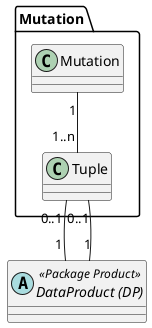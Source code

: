 @startuml
abstract class "DataProduct (DP)" as dp << Package Product >>
package Mutation {

  class "Mutation" as mut
  class "Tuple" as tup

  mut "1" -- "1..n" tup
}

tup "0..1" -- "1" dp
tup "0..1" -- "1" dp
@enduml